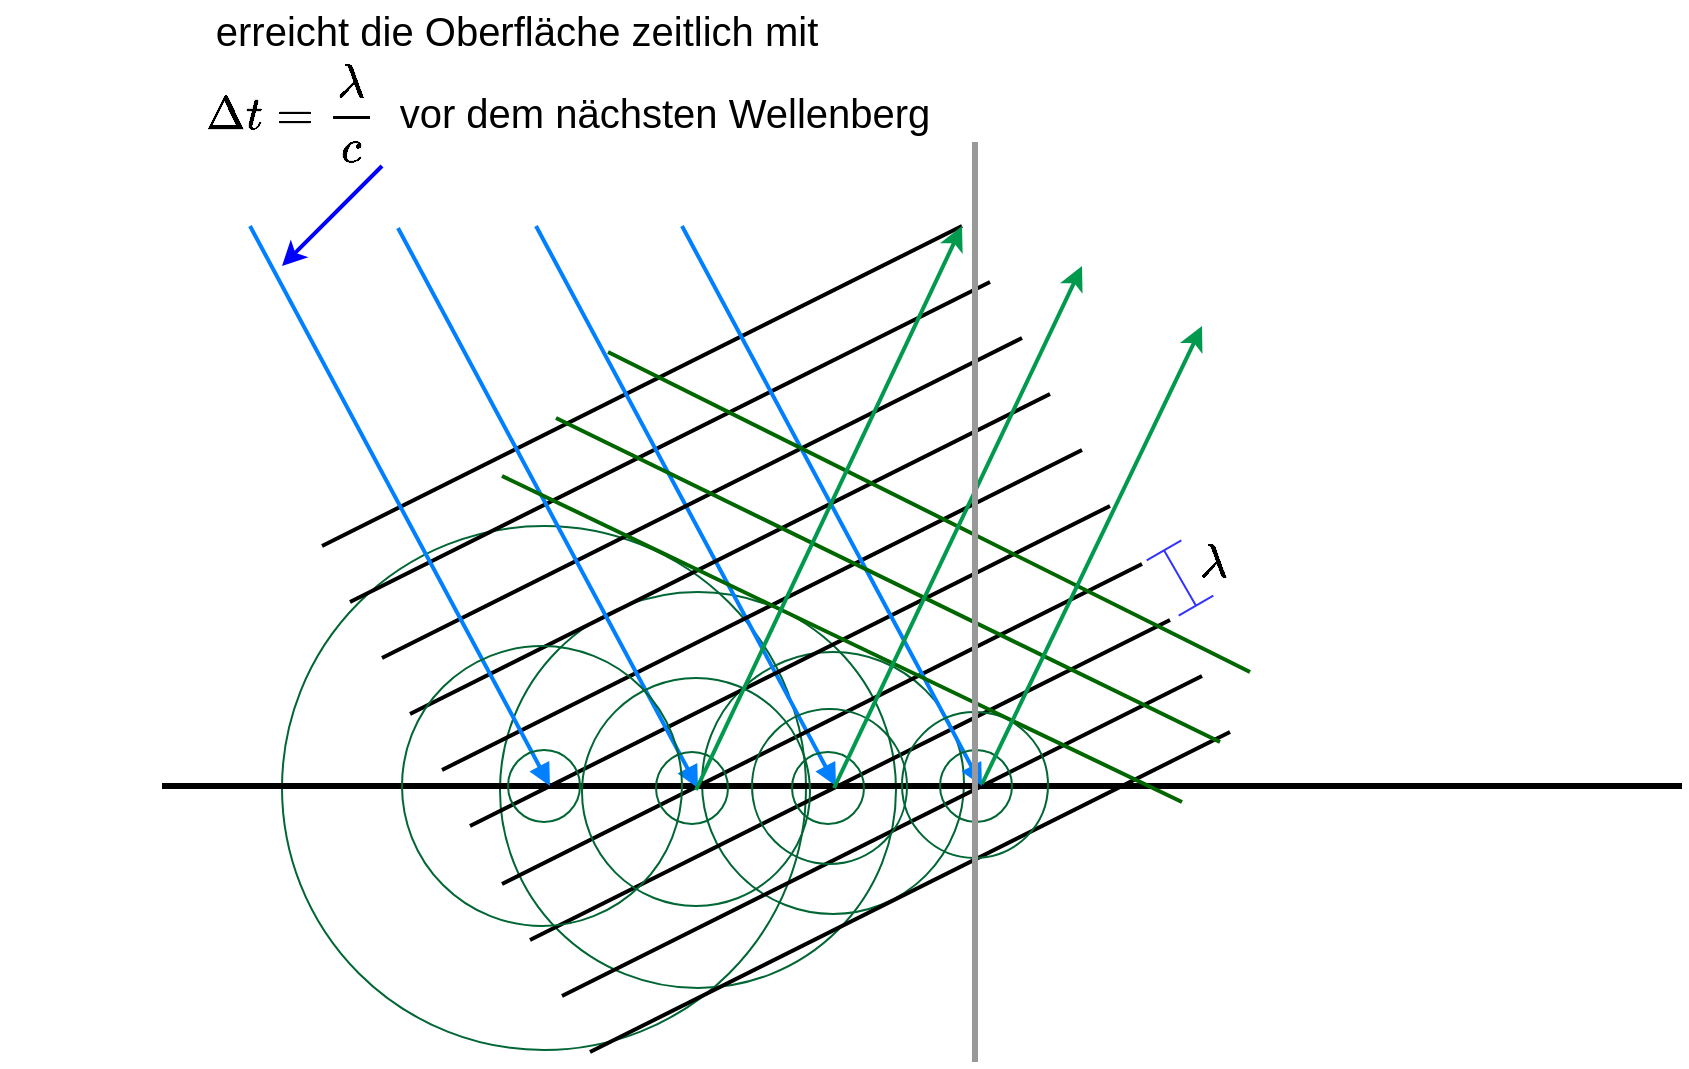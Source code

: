 <mxfile version="17.2.4" type="device"><diagram id="Rb4uy2KFlqstpATcgle0" name="Seite-1"><mxGraphModel dx="1324" dy="332" grid="1" gridSize="10" guides="1" tooltips="1" connect="1" arrows="1" fold="1" page="1" pageScale="1" pageWidth="827" pageHeight="1169" math="1" shadow="0"><root><mxCell id="0"/><mxCell id="1" parent="0"/><mxCell id="i5j4uZJBYXoHVzI8v3se-36" value="" style="ellipse;whiteSpace=wrap;html=1;aspect=fixed;fontSize=20;strokeColor=#006633;fillColor=none;" parent="1" vertex="1"><mxGeometry x="100" y="470" width="262" height="262" as="geometry"/></mxCell><mxCell id="i5j4uZJBYXoHVzI8v3se-32" value="" style="ellipse;whiteSpace=wrap;html=1;aspect=fixed;fontSize=20;strokeColor=#006633;fillColor=none;" parent="1" vertex="1"><mxGeometry x="209" y="503" width="198" height="198" as="geometry"/></mxCell><mxCell id="i5j4uZJBYXoHVzI8v3se-25" value="" style="ellipse;whiteSpace=wrap;html=1;aspect=fixed;fontSize=20;strokeColor=#006633;fillColor=none;" parent="1" vertex="1"><mxGeometry x="310" y="533" width="131" height="131" as="geometry"/></mxCell><mxCell id="i5j4uZJBYXoHVzI8v3se-1" value="" style="endArrow=none;html=1;rounded=0;strokeWidth=3;" parent="1" edge="1"><mxGeometry width="50" height="50" relative="1" as="geometry"><mxPoint x="40" y="600" as="sourcePoint"/><mxPoint x="800" y="600" as="targetPoint"/></mxGeometry></mxCell><mxCell id="i5j4uZJBYXoHVzI8v3se-5" value="" style="endArrow=none;html=1;rounded=0;strokeWidth=2;" parent="1" edge="1"><mxGeometry width="50" height="50" relative="1" as="geometry"><mxPoint x="120" y="480" as="sourcePoint"/><mxPoint x="440" y="320" as="targetPoint"/></mxGeometry></mxCell><mxCell id="i5j4uZJBYXoHVzI8v3se-6" value="" style="endArrow=none;html=1;rounded=0;strokeWidth=2;" parent="1" edge="1"><mxGeometry width="50" height="50" relative="1" as="geometry"><mxPoint x="134" y="508" as="sourcePoint"/><mxPoint x="454" y="348" as="targetPoint"/></mxGeometry></mxCell><mxCell id="i5j4uZJBYXoHVzI8v3se-7" value="" style="endArrow=none;html=1;rounded=0;strokeWidth=2;strokeColor=#007FFF;endFill=0;startArrow=block;startFill=1;" parent="1" edge="1"><mxGeometry width="50" height="50" relative="1" as="geometry"><mxPoint x="377" y="600" as="sourcePoint"/><mxPoint x="227" y="320" as="targetPoint"/></mxGeometry></mxCell><mxCell id="i5j4uZJBYXoHVzI8v3se-8" value="" style="endArrow=none;html=1;rounded=0;strokeWidth=2;" parent="1" edge="1"><mxGeometry width="50" height="50" relative="1" as="geometry"><mxPoint x="150" y="536" as="sourcePoint"/><mxPoint x="470" y="376" as="targetPoint"/></mxGeometry></mxCell><mxCell id="i5j4uZJBYXoHVzI8v3se-9" value="" style="endArrow=none;html=1;rounded=0;strokeWidth=2;" parent="1" edge="1"><mxGeometry width="50" height="50" relative="1" as="geometry"><mxPoint x="164" y="564" as="sourcePoint"/><mxPoint x="484" y="404" as="targetPoint"/></mxGeometry></mxCell><mxCell id="i5j4uZJBYXoHVzI8v3se-10" value="" style="endArrow=none;html=1;rounded=0;strokeWidth=2;" parent="1" edge="1"><mxGeometry width="50" height="50" relative="1" as="geometry"><mxPoint x="180" y="592" as="sourcePoint"/><mxPoint x="500" y="432" as="targetPoint"/></mxGeometry></mxCell><mxCell id="i5j4uZJBYXoHVzI8v3se-11" value="" style="endArrow=none;html=1;rounded=0;strokeWidth=2;" parent="1" edge="1"><mxGeometry width="50" height="50" relative="1" as="geometry"><mxPoint x="194" y="620" as="sourcePoint"/><mxPoint x="514" y="460" as="targetPoint"/></mxGeometry></mxCell><mxCell id="i5j4uZJBYXoHVzI8v3se-12" value="" style="endArrow=none;html=1;rounded=0;strokeWidth=2;" parent="1" edge="1"><mxGeometry width="50" height="50" relative="1" as="geometry"><mxPoint x="210" y="649" as="sourcePoint"/><mxPoint x="530" y="489" as="targetPoint"/></mxGeometry></mxCell><mxCell id="i5j4uZJBYXoHVzI8v3se-13" value="" style="endArrow=none;html=1;rounded=0;strokeWidth=2;" parent="1" edge="1"><mxGeometry width="50" height="50" relative="1" as="geometry"><mxPoint x="224" y="677" as="sourcePoint"/><mxPoint x="544" y="517" as="targetPoint"/></mxGeometry></mxCell><mxCell id="i5j4uZJBYXoHVzI8v3se-14" value="" style="endArrow=none;html=1;rounded=0;strokeWidth=2;" parent="1" edge="1"><mxGeometry width="50" height="50" relative="1" as="geometry"><mxPoint x="240" y="705" as="sourcePoint"/><mxPoint x="560" y="545" as="targetPoint"/></mxGeometry></mxCell><mxCell id="i5j4uZJBYXoHVzI8v3se-15" value="" style="endArrow=none;html=1;rounded=0;strokeWidth=2;" parent="1" edge="1"><mxGeometry width="50" height="50" relative="1" as="geometry"><mxPoint x="254" y="733" as="sourcePoint"/><mxPoint x="574" y="573" as="targetPoint"/></mxGeometry></mxCell><mxCell id="i5j4uZJBYXoHVzI8v3se-16" value="" style="endArrow=none;html=1;rounded=0;strokeWidth=2;strokeColor=#007FFF;endFill=0;startArrow=block;startFill=1;" parent="1" edge="1"><mxGeometry width="50" height="50" relative="1" as="geometry"><mxPoint x="450" y="600" as="sourcePoint"/><mxPoint x="300" y="320" as="targetPoint"/></mxGeometry></mxCell><mxCell id="i5j4uZJBYXoHVzI8v3se-18" value="" style="shape=crossbar;whiteSpace=wrap;html=1;rounded=1;direction=south;fillColor=none;rotation=-30;strokeColor=#3333FF;" parent="1" vertex="1"><mxGeometry x="539" y="480" width="20" height="32" as="geometry"/></mxCell><mxCell id="i5j4uZJBYXoHVzI8v3se-19" value="$$\lambda$$" style="text;html=1;resizable=0;autosize=1;align=center;verticalAlign=middle;points=[];fillColor=none;strokeColor=none;rounded=0;fontSize=20;" parent="1" vertex="1"><mxGeometry x="500" y="473" width="130" height="30" as="geometry"/></mxCell><mxCell id="i5j4uZJBYXoHVzI8v3se-20" value="erreicht die Oberfläche zeitlich mit" style="text;html=1;resizable=0;autosize=1;align=center;verticalAlign=middle;points=[];fillColor=none;strokeColor=none;rounded=0;fontSize=20;" parent="1" vertex="1"><mxGeometry x="57" y="207" width="320" height="30" as="geometry"/></mxCell><mxCell id="i5j4uZJBYXoHVzI8v3se-21" value="$$\Delta t = \frac{\lambda}{c}$$" style="text;html=1;resizable=0;autosize=1;align=center;verticalAlign=middle;points=[];fillColor=none;strokeColor=none;rounded=0;fontSize=20;" parent="1" vertex="1"><mxGeometry x="-41" y="248" width="290" height="30" as="geometry"/></mxCell><mxCell id="i5j4uZJBYXoHVzI8v3se-22" value="vor dem nächsten Wellenberg" style="text;html=1;resizable=0;autosize=1;align=center;verticalAlign=middle;points=[];fillColor=none;strokeColor=none;rounded=0;fontSize=20;" parent="1" vertex="1"><mxGeometry x="151" y="248" width="280" height="30" as="geometry"/></mxCell><mxCell id="i5j4uZJBYXoHVzI8v3se-23" value="" style="ellipse;whiteSpace=wrap;html=1;aspect=fixed;fontSize=20;strokeColor=#006633;fillColor=none;" parent="1" vertex="1"><mxGeometry x="335" y="561.5" width="77.5" height="77.5" as="geometry"/></mxCell><mxCell id="i5j4uZJBYXoHVzI8v3se-26" value="" style="ellipse;whiteSpace=wrap;html=1;aspect=fixed;fontSize=20;strokeColor=#006633;fillColor=none;" parent="1" vertex="1"><mxGeometry x="355" y="583" width="36" height="36" as="geometry"/></mxCell><mxCell id="i5j4uZJBYXoHVzI8v3se-27" value="" style="ellipse;whiteSpace=wrap;html=1;aspect=fixed;fontSize=20;strokeColor=#006633;fillColor=none;" parent="1" vertex="1"><mxGeometry x="410" y="563" width="73" height="73" as="geometry"/></mxCell><mxCell id="i5j4uZJBYXoHVzI8v3se-29" value="" style="ellipse;whiteSpace=wrap;html=1;aspect=fixed;fontSize=20;strokeColor=#006633;fillColor=none;" parent="1" vertex="1"><mxGeometry x="429" y="582" width="36" height="36" as="geometry"/></mxCell><mxCell id="i5j4uZJBYXoHVzI8v3se-30" value="" style="endArrow=none;html=1;rounded=0;strokeWidth=2;strokeColor=#007FFF;endFill=0;startArrow=block;startFill=1;" parent="1" edge="1"><mxGeometry width="50" height="50" relative="1" as="geometry"><mxPoint x="308" y="601" as="sourcePoint"/><mxPoint x="158" y="321" as="targetPoint"/></mxGeometry></mxCell><mxCell id="i5j4uZJBYXoHVzI8v3se-31" value="" style="ellipse;whiteSpace=wrap;html=1;aspect=fixed;fontSize=20;strokeColor=#006633;fillColor=none;" parent="1" vertex="1"><mxGeometry x="250" y="546" width="114" height="114" as="geometry"/></mxCell><mxCell id="i5j4uZJBYXoHVzI8v3se-33" value="" style="ellipse;whiteSpace=wrap;html=1;aspect=fixed;fontSize=20;strokeColor=#006633;fillColor=none;" parent="1" vertex="1"><mxGeometry x="287" y="583" width="36" height="36" as="geometry"/></mxCell><mxCell id="i5j4uZJBYXoHVzI8v3se-34" value="" style="endArrow=none;html=1;rounded=0;strokeWidth=2;strokeColor=#007FFF;endFill=0;startArrow=block;startFill=1;" parent="1" edge="1"><mxGeometry width="50" height="50" relative="1" as="geometry"><mxPoint x="234" y="600" as="sourcePoint"/><mxPoint x="84" y="320" as="targetPoint"/></mxGeometry></mxCell><mxCell id="i5j4uZJBYXoHVzI8v3se-35" value="" style="ellipse;whiteSpace=wrap;html=1;aspect=fixed;fontSize=20;strokeColor=#006633;fillColor=none;" parent="1" vertex="1"><mxGeometry x="160" y="530" width="140" height="140" as="geometry"/></mxCell><mxCell id="i5j4uZJBYXoHVzI8v3se-37" value="" style="ellipse;whiteSpace=wrap;html=1;aspect=fixed;fontSize=20;strokeColor=#006633;fillColor=none;" parent="1" vertex="1"><mxGeometry x="213" y="582" width="36" height="36" as="geometry"/></mxCell><mxCell id="i5j4uZJBYXoHVzI8v3se-39" value="" style="endArrow=none;html=1;rounded=0;fontSize=20;strokeColor=#006600;strokeWidth=2;" parent="1" edge="1"><mxGeometry width="50" height="50" relative="1" as="geometry"><mxPoint x="210" y="445" as="sourcePoint"/><mxPoint x="550" y="608" as="targetPoint"/></mxGeometry></mxCell><mxCell id="i5j4uZJBYXoHVzI8v3se-40" value="" style="endArrow=none;html=1;rounded=0;fontSize=20;strokeColor=#006600;strokeWidth=2;" parent="1" edge="1"><mxGeometry width="50" height="50" relative="1" as="geometry"><mxPoint x="237" y="416" as="sourcePoint"/><mxPoint x="569" y="578" as="targetPoint"/></mxGeometry></mxCell><mxCell id="i5j4uZJBYXoHVzI8v3se-41" value="" style="endArrow=none;html=1;rounded=0;fontSize=20;strokeColor=#006600;strokeWidth=2;" parent="1" edge="1"><mxGeometry width="50" height="50" relative="1" as="geometry"><mxPoint x="263" y="383" as="sourcePoint"/><mxPoint x="584" y="543" as="targetPoint"/></mxGeometry></mxCell><mxCell id="i5j4uZJBYXoHVzI8v3se-42" value="" style="endArrow=classic;html=1;rounded=0;fontSize=20;strokeColor=#00994D;strokeWidth=2;" parent="1" edge="1"><mxGeometry width="50" height="50" relative="1" as="geometry"><mxPoint x="450" y="599" as="sourcePoint"/><mxPoint x="560" y="370" as="targetPoint"/></mxGeometry></mxCell><mxCell id="i5j4uZJBYXoHVzI8v3se-43" value="" style="endArrow=classic;html=1;rounded=0;fontSize=20;strokeColor=#0000FF;strokeWidth=2;" parent="1" edge="1"><mxGeometry width="50" height="50" relative="1" as="geometry"><mxPoint x="150" y="290" as="sourcePoint"/><mxPoint x="100" y="340" as="targetPoint"/></mxGeometry></mxCell><mxCell id="i5j4uZJBYXoHVzI8v3se-44" value="" style="endArrow=classic;html=1;rounded=0;fontSize=20;strokeColor=#00994D;strokeWidth=2;" parent="1" edge="1"><mxGeometry width="50" height="50" relative="1" as="geometry"><mxPoint x="376" y="601" as="sourcePoint"/><mxPoint x="500" y="340" as="targetPoint"/></mxGeometry></mxCell><mxCell id="i5j4uZJBYXoHVzI8v3se-45" value="" style="endArrow=classic;html=1;rounded=0;fontSize=20;strokeColor=#00994D;strokeWidth=2;" parent="1" edge="1"><mxGeometry width="50" height="50" relative="1" as="geometry"><mxPoint x="307" y="602" as="sourcePoint"/><mxPoint x="440" y="320" as="targetPoint"/></mxGeometry></mxCell><mxCell id="8gQ2p8YGCpUkHZueZe2v-1" value="" style="endArrow=none;html=1;rounded=0;strokeColor=#999999;strokeWidth=3;" edge="1" parent="1"><mxGeometry width="50" height="50" relative="1" as="geometry"><mxPoint x="446.5" y="738" as="sourcePoint"/><mxPoint x="446.5" y="278" as="targetPoint"/></mxGeometry></mxCell></root></mxGraphModel></diagram></mxfile>